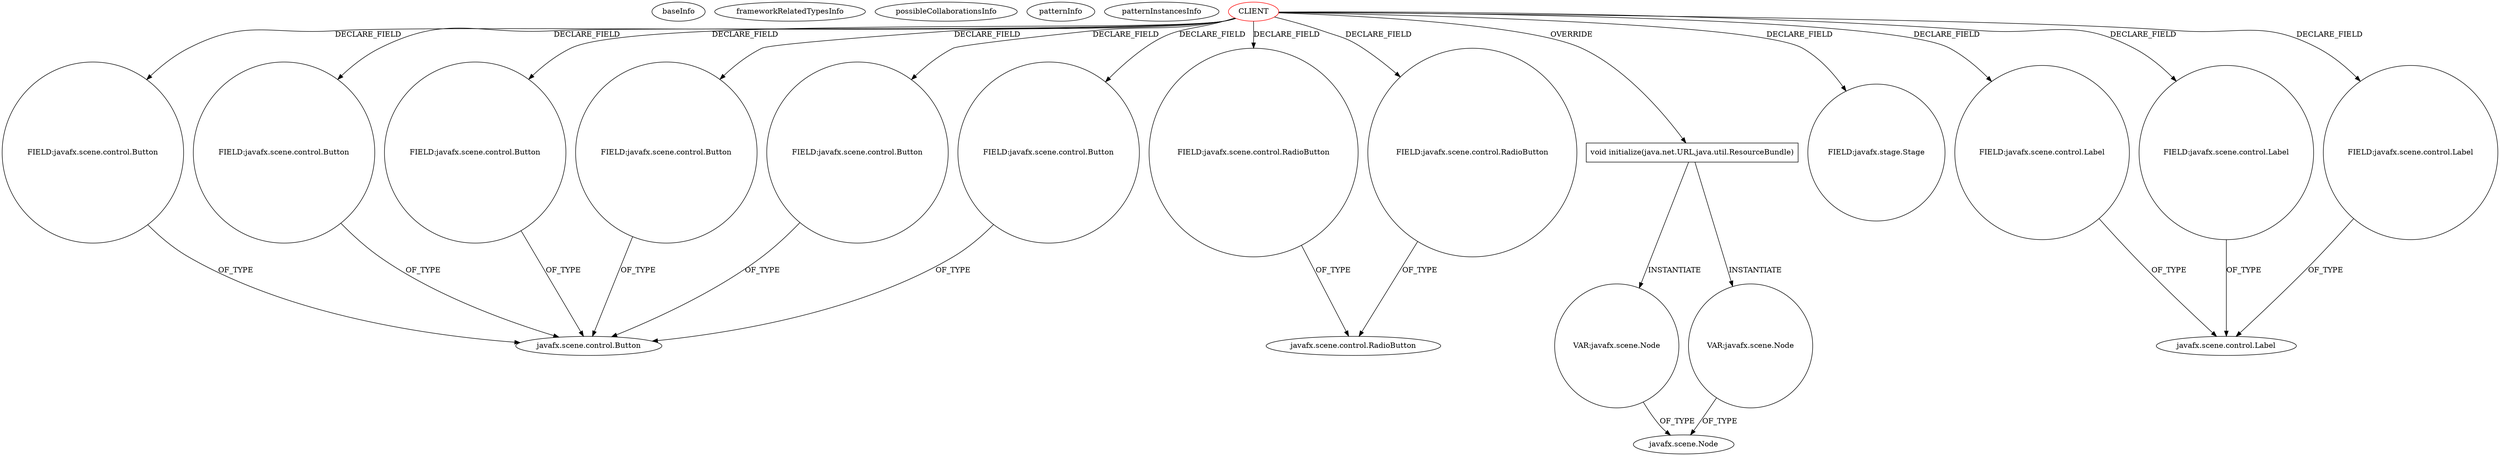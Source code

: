 digraph {
baseInfo[graphId=2157,category="pattern",isAnonymous=false,possibleRelation=false]
frameworkRelatedTypesInfo[]
possibleCollaborationsInfo[]
patternInfo[frequency=2.0,patternRootClient=0]
patternInstancesInfo[0="RomeoGolf-BC~/RomeoGolf-BC/BC-master/src/romeogolf/bc/MainController.java~MainController~1142",1="bianconejo-CEFX~/bianconejo-CEFX/CEFX-master/src/cefx/CECommandeController.java~CECommandeController~2084"]
61[label="javafx.scene.control.RadioButton",vertexType="FRAMEWORK_CLASS_TYPE",isFrameworkType=false]
64[label="FIELD:javafx.scene.control.RadioButton",vertexType="FIELD_DECLARATION",isFrameworkType=false,shape=circle]
0[label="CLIENT",vertexType="ROOT_CLIENT_CLASS_DECLARATION",isFrameworkType=false,color=red]
6[label="FIELD:javafx.scene.control.Button",vertexType="FIELD_DECLARATION",isFrameworkType=false,shape=circle]
30[label="FIELD:javafx.scene.control.Button",vertexType="FIELD_DECLARATION",isFrameworkType=false,shape=circle]
16[label="FIELD:javafx.scene.control.Button",vertexType="FIELD_DECLARATION",isFrameworkType=false,shape=circle]
10[label="FIELD:javafx.scene.control.Button",vertexType="FIELD_DECLARATION",isFrameworkType=false,shape=circle]
8[label="FIELD:javafx.scene.control.Button",vertexType="FIELD_DECLARATION",isFrameworkType=false,shape=circle]
24[label="FIELD:javafx.scene.control.Button",vertexType="FIELD_DECLARATION",isFrameworkType=false,shape=circle]
62[label="FIELD:javafx.scene.control.RadioButton",vertexType="FIELD_DECLARATION",isFrameworkType=false,shape=circle]
90[label="void initialize(java.net.URL,java.util.ResourceBundle)",vertexType="OVERRIDING_METHOD_DECLARATION",isFrameworkType=false,shape=box]
74[label="FIELD:javafx.stage.Stage",vertexType="FIELD_DECLARATION",isFrameworkType=false,shape=circle]
44[label="FIELD:javafx.scene.control.Label",vertexType="FIELD_DECLARATION",isFrameworkType=false,shape=circle]
37[label="javafx.scene.control.Label",vertexType="FRAMEWORK_CLASS_TYPE",isFrameworkType=false]
42[label="FIELD:javafx.scene.control.Label",vertexType="FIELD_DECLARATION",isFrameworkType=false,shape=circle]
48[label="FIELD:javafx.scene.control.Label",vertexType="FIELD_DECLARATION",isFrameworkType=false,shape=circle]
7[label="javafx.scene.control.Button",vertexType="FRAMEWORK_CLASS_TYPE",isFrameworkType=false]
139[label="VAR:javafx.scene.Node",vertexType="VARIABLE_EXPRESION",isFrameworkType=false,shape=circle]
121[label="javafx.scene.Node",vertexType="FRAMEWORK_CLASS_TYPE",isFrameworkType=false]
119[label="VAR:javafx.scene.Node",vertexType="VARIABLE_EXPRESION",isFrameworkType=false,shape=circle]
0->8[label="DECLARE_FIELD"]
0->10[label="DECLARE_FIELD"]
139->121[label="OF_TYPE"]
0->42[label="DECLARE_FIELD"]
64->61[label="OF_TYPE"]
42->37[label="OF_TYPE"]
62->61[label="OF_TYPE"]
119->121[label="OF_TYPE"]
6->7[label="OF_TYPE"]
0->30[label="DECLARE_FIELD"]
0->44[label="DECLARE_FIELD"]
44->37[label="OF_TYPE"]
0->74[label="DECLARE_FIELD"]
0->16[label="DECLARE_FIELD"]
0->64[label="DECLARE_FIELD"]
8->7[label="OF_TYPE"]
0->90[label="OVERRIDE"]
0->24[label="DECLARE_FIELD"]
90->119[label="INSTANTIATE"]
30->7[label="OF_TYPE"]
0->6[label="DECLARE_FIELD"]
0->48[label="DECLARE_FIELD"]
24->7[label="OF_TYPE"]
0->62[label="DECLARE_FIELD"]
90->139[label="INSTANTIATE"]
48->37[label="OF_TYPE"]
10->7[label="OF_TYPE"]
16->7[label="OF_TYPE"]
}

